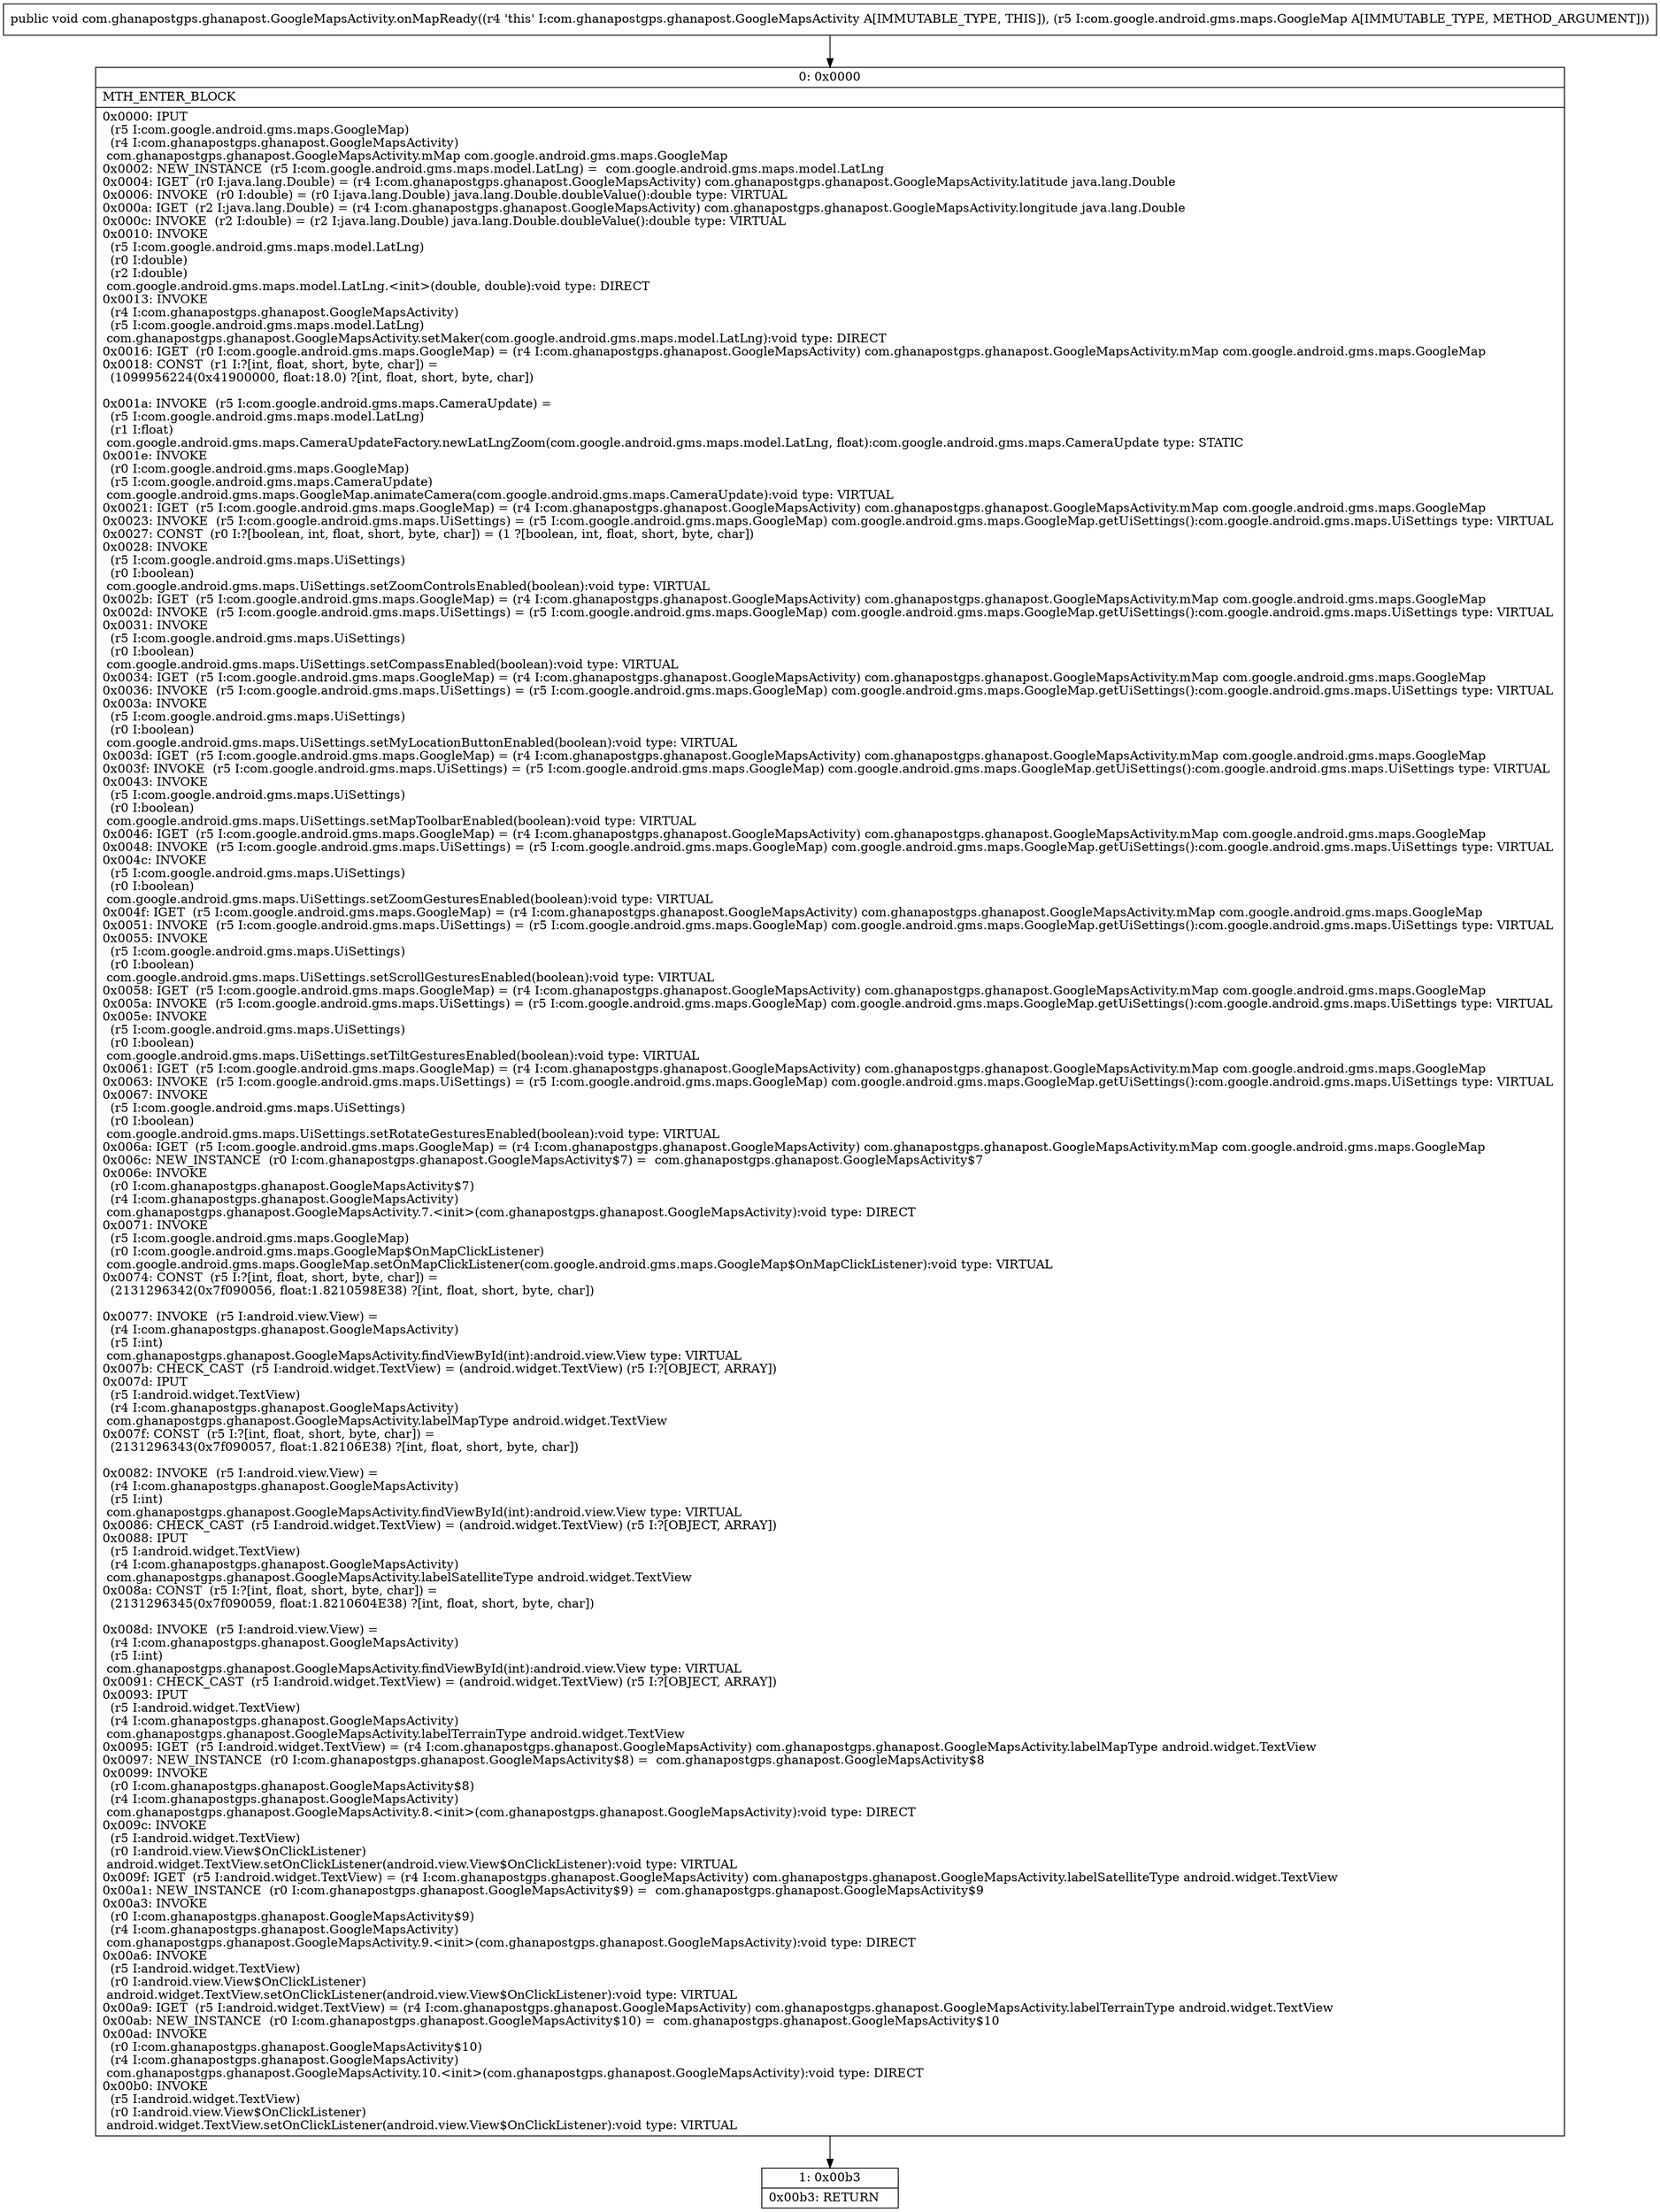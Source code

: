 digraph "CFG forcom.ghanapostgps.ghanapost.GoogleMapsActivity.onMapReady(Lcom\/google\/android\/gms\/maps\/GoogleMap;)V" {
Node_0 [shape=record,label="{0\:\ 0x0000|MTH_ENTER_BLOCK\l|0x0000: IPUT  \l  (r5 I:com.google.android.gms.maps.GoogleMap)\l  (r4 I:com.ghanapostgps.ghanapost.GoogleMapsActivity)\l com.ghanapostgps.ghanapost.GoogleMapsActivity.mMap com.google.android.gms.maps.GoogleMap \l0x0002: NEW_INSTANCE  (r5 I:com.google.android.gms.maps.model.LatLng) =  com.google.android.gms.maps.model.LatLng \l0x0004: IGET  (r0 I:java.lang.Double) = (r4 I:com.ghanapostgps.ghanapost.GoogleMapsActivity) com.ghanapostgps.ghanapost.GoogleMapsActivity.latitude java.lang.Double \l0x0006: INVOKE  (r0 I:double) = (r0 I:java.lang.Double) java.lang.Double.doubleValue():double type: VIRTUAL \l0x000a: IGET  (r2 I:java.lang.Double) = (r4 I:com.ghanapostgps.ghanapost.GoogleMapsActivity) com.ghanapostgps.ghanapost.GoogleMapsActivity.longitude java.lang.Double \l0x000c: INVOKE  (r2 I:double) = (r2 I:java.lang.Double) java.lang.Double.doubleValue():double type: VIRTUAL \l0x0010: INVOKE  \l  (r5 I:com.google.android.gms.maps.model.LatLng)\l  (r0 I:double)\l  (r2 I:double)\l com.google.android.gms.maps.model.LatLng.\<init\>(double, double):void type: DIRECT \l0x0013: INVOKE  \l  (r4 I:com.ghanapostgps.ghanapost.GoogleMapsActivity)\l  (r5 I:com.google.android.gms.maps.model.LatLng)\l com.ghanapostgps.ghanapost.GoogleMapsActivity.setMaker(com.google.android.gms.maps.model.LatLng):void type: DIRECT \l0x0016: IGET  (r0 I:com.google.android.gms.maps.GoogleMap) = (r4 I:com.ghanapostgps.ghanapost.GoogleMapsActivity) com.ghanapostgps.ghanapost.GoogleMapsActivity.mMap com.google.android.gms.maps.GoogleMap \l0x0018: CONST  (r1 I:?[int, float, short, byte, char]) = \l  (1099956224(0x41900000, float:18.0) ?[int, float, short, byte, char])\l \l0x001a: INVOKE  (r5 I:com.google.android.gms.maps.CameraUpdate) = \l  (r5 I:com.google.android.gms.maps.model.LatLng)\l  (r1 I:float)\l com.google.android.gms.maps.CameraUpdateFactory.newLatLngZoom(com.google.android.gms.maps.model.LatLng, float):com.google.android.gms.maps.CameraUpdate type: STATIC \l0x001e: INVOKE  \l  (r0 I:com.google.android.gms.maps.GoogleMap)\l  (r5 I:com.google.android.gms.maps.CameraUpdate)\l com.google.android.gms.maps.GoogleMap.animateCamera(com.google.android.gms.maps.CameraUpdate):void type: VIRTUAL \l0x0021: IGET  (r5 I:com.google.android.gms.maps.GoogleMap) = (r4 I:com.ghanapostgps.ghanapost.GoogleMapsActivity) com.ghanapostgps.ghanapost.GoogleMapsActivity.mMap com.google.android.gms.maps.GoogleMap \l0x0023: INVOKE  (r5 I:com.google.android.gms.maps.UiSettings) = (r5 I:com.google.android.gms.maps.GoogleMap) com.google.android.gms.maps.GoogleMap.getUiSettings():com.google.android.gms.maps.UiSettings type: VIRTUAL \l0x0027: CONST  (r0 I:?[boolean, int, float, short, byte, char]) = (1 ?[boolean, int, float, short, byte, char]) \l0x0028: INVOKE  \l  (r5 I:com.google.android.gms.maps.UiSettings)\l  (r0 I:boolean)\l com.google.android.gms.maps.UiSettings.setZoomControlsEnabled(boolean):void type: VIRTUAL \l0x002b: IGET  (r5 I:com.google.android.gms.maps.GoogleMap) = (r4 I:com.ghanapostgps.ghanapost.GoogleMapsActivity) com.ghanapostgps.ghanapost.GoogleMapsActivity.mMap com.google.android.gms.maps.GoogleMap \l0x002d: INVOKE  (r5 I:com.google.android.gms.maps.UiSettings) = (r5 I:com.google.android.gms.maps.GoogleMap) com.google.android.gms.maps.GoogleMap.getUiSettings():com.google.android.gms.maps.UiSettings type: VIRTUAL \l0x0031: INVOKE  \l  (r5 I:com.google.android.gms.maps.UiSettings)\l  (r0 I:boolean)\l com.google.android.gms.maps.UiSettings.setCompassEnabled(boolean):void type: VIRTUAL \l0x0034: IGET  (r5 I:com.google.android.gms.maps.GoogleMap) = (r4 I:com.ghanapostgps.ghanapost.GoogleMapsActivity) com.ghanapostgps.ghanapost.GoogleMapsActivity.mMap com.google.android.gms.maps.GoogleMap \l0x0036: INVOKE  (r5 I:com.google.android.gms.maps.UiSettings) = (r5 I:com.google.android.gms.maps.GoogleMap) com.google.android.gms.maps.GoogleMap.getUiSettings():com.google.android.gms.maps.UiSettings type: VIRTUAL \l0x003a: INVOKE  \l  (r5 I:com.google.android.gms.maps.UiSettings)\l  (r0 I:boolean)\l com.google.android.gms.maps.UiSettings.setMyLocationButtonEnabled(boolean):void type: VIRTUAL \l0x003d: IGET  (r5 I:com.google.android.gms.maps.GoogleMap) = (r4 I:com.ghanapostgps.ghanapost.GoogleMapsActivity) com.ghanapostgps.ghanapost.GoogleMapsActivity.mMap com.google.android.gms.maps.GoogleMap \l0x003f: INVOKE  (r5 I:com.google.android.gms.maps.UiSettings) = (r5 I:com.google.android.gms.maps.GoogleMap) com.google.android.gms.maps.GoogleMap.getUiSettings():com.google.android.gms.maps.UiSettings type: VIRTUAL \l0x0043: INVOKE  \l  (r5 I:com.google.android.gms.maps.UiSettings)\l  (r0 I:boolean)\l com.google.android.gms.maps.UiSettings.setMapToolbarEnabled(boolean):void type: VIRTUAL \l0x0046: IGET  (r5 I:com.google.android.gms.maps.GoogleMap) = (r4 I:com.ghanapostgps.ghanapost.GoogleMapsActivity) com.ghanapostgps.ghanapost.GoogleMapsActivity.mMap com.google.android.gms.maps.GoogleMap \l0x0048: INVOKE  (r5 I:com.google.android.gms.maps.UiSettings) = (r5 I:com.google.android.gms.maps.GoogleMap) com.google.android.gms.maps.GoogleMap.getUiSettings():com.google.android.gms.maps.UiSettings type: VIRTUAL \l0x004c: INVOKE  \l  (r5 I:com.google.android.gms.maps.UiSettings)\l  (r0 I:boolean)\l com.google.android.gms.maps.UiSettings.setZoomGesturesEnabled(boolean):void type: VIRTUAL \l0x004f: IGET  (r5 I:com.google.android.gms.maps.GoogleMap) = (r4 I:com.ghanapostgps.ghanapost.GoogleMapsActivity) com.ghanapostgps.ghanapost.GoogleMapsActivity.mMap com.google.android.gms.maps.GoogleMap \l0x0051: INVOKE  (r5 I:com.google.android.gms.maps.UiSettings) = (r5 I:com.google.android.gms.maps.GoogleMap) com.google.android.gms.maps.GoogleMap.getUiSettings():com.google.android.gms.maps.UiSettings type: VIRTUAL \l0x0055: INVOKE  \l  (r5 I:com.google.android.gms.maps.UiSettings)\l  (r0 I:boolean)\l com.google.android.gms.maps.UiSettings.setScrollGesturesEnabled(boolean):void type: VIRTUAL \l0x0058: IGET  (r5 I:com.google.android.gms.maps.GoogleMap) = (r4 I:com.ghanapostgps.ghanapost.GoogleMapsActivity) com.ghanapostgps.ghanapost.GoogleMapsActivity.mMap com.google.android.gms.maps.GoogleMap \l0x005a: INVOKE  (r5 I:com.google.android.gms.maps.UiSettings) = (r5 I:com.google.android.gms.maps.GoogleMap) com.google.android.gms.maps.GoogleMap.getUiSettings():com.google.android.gms.maps.UiSettings type: VIRTUAL \l0x005e: INVOKE  \l  (r5 I:com.google.android.gms.maps.UiSettings)\l  (r0 I:boolean)\l com.google.android.gms.maps.UiSettings.setTiltGesturesEnabled(boolean):void type: VIRTUAL \l0x0061: IGET  (r5 I:com.google.android.gms.maps.GoogleMap) = (r4 I:com.ghanapostgps.ghanapost.GoogleMapsActivity) com.ghanapostgps.ghanapost.GoogleMapsActivity.mMap com.google.android.gms.maps.GoogleMap \l0x0063: INVOKE  (r5 I:com.google.android.gms.maps.UiSettings) = (r5 I:com.google.android.gms.maps.GoogleMap) com.google.android.gms.maps.GoogleMap.getUiSettings():com.google.android.gms.maps.UiSettings type: VIRTUAL \l0x0067: INVOKE  \l  (r5 I:com.google.android.gms.maps.UiSettings)\l  (r0 I:boolean)\l com.google.android.gms.maps.UiSettings.setRotateGesturesEnabled(boolean):void type: VIRTUAL \l0x006a: IGET  (r5 I:com.google.android.gms.maps.GoogleMap) = (r4 I:com.ghanapostgps.ghanapost.GoogleMapsActivity) com.ghanapostgps.ghanapost.GoogleMapsActivity.mMap com.google.android.gms.maps.GoogleMap \l0x006c: NEW_INSTANCE  (r0 I:com.ghanapostgps.ghanapost.GoogleMapsActivity$7) =  com.ghanapostgps.ghanapost.GoogleMapsActivity$7 \l0x006e: INVOKE  \l  (r0 I:com.ghanapostgps.ghanapost.GoogleMapsActivity$7)\l  (r4 I:com.ghanapostgps.ghanapost.GoogleMapsActivity)\l com.ghanapostgps.ghanapost.GoogleMapsActivity.7.\<init\>(com.ghanapostgps.ghanapost.GoogleMapsActivity):void type: DIRECT \l0x0071: INVOKE  \l  (r5 I:com.google.android.gms.maps.GoogleMap)\l  (r0 I:com.google.android.gms.maps.GoogleMap$OnMapClickListener)\l com.google.android.gms.maps.GoogleMap.setOnMapClickListener(com.google.android.gms.maps.GoogleMap$OnMapClickListener):void type: VIRTUAL \l0x0074: CONST  (r5 I:?[int, float, short, byte, char]) = \l  (2131296342(0x7f090056, float:1.8210598E38) ?[int, float, short, byte, char])\l \l0x0077: INVOKE  (r5 I:android.view.View) = \l  (r4 I:com.ghanapostgps.ghanapost.GoogleMapsActivity)\l  (r5 I:int)\l com.ghanapostgps.ghanapost.GoogleMapsActivity.findViewById(int):android.view.View type: VIRTUAL \l0x007b: CHECK_CAST  (r5 I:android.widget.TextView) = (android.widget.TextView) (r5 I:?[OBJECT, ARRAY]) \l0x007d: IPUT  \l  (r5 I:android.widget.TextView)\l  (r4 I:com.ghanapostgps.ghanapost.GoogleMapsActivity)\l com.ghanapostgps.ghanapost.GoogleMapsActivity.labelMapType android.widget.TextView \l0x007f: CONST  (r5 I:?[int, float, short, byte, char]) = \l  (2131296343(0x7f090057, float:1.82106E38) ?[int, float, short, byte, char])\l \l0x0082: INVOKE  (r5 I:android.view.View) = \l  (r4 I:com.ghanapostgps.ghanapost.GoogleMapsActivity)\l  (r5 I:int)\l com.ghanapostgps.ghanapost.GoogleMapsActivity.findViewById(int):android.view.View type: VIRTUAL \l0x0086: CHECK_CAST  (r5 I:android.widget.TextView) = (android.widget.TextView) (r5 I:?[OBJECT, ARRAY]) \l0x0088: IPUT  \l  (r5 I:android.widget.TextView)\l  (r4 I:com.ghanapostgps.ghanapost.GoogleMapsActivity)\l com.ghanapostgps.ghanapost.GoogleMapsActivity.labelSatelliteType android.widget.TextView \l0x008a: CONST  (r5 I:?[int, float, short, byte, char]) = \l  (2131296345(0x7f090059, float:1.8210604E38) ?[int, float, short, byte, char])\l \l0x008d: INVOKE  (r5 I:android.view.View) = \l  (r4 I:com.ghanapostgps.ghanapost.GoogleMapsActivity)\l  (r5 I:int)\l com.ghanapostgps.ghanapost.GoogleMapsActivity.findViewById(int):android.view.View type: VIRTUAL \l0x0091: CHECK_CAST  (r5 I:android.widget.TextView) = (android.widget.TextView) (r5 I:?[OBJECT, ARRAY]) \l0x0093: IPUT  \l  (r5 I:android.widget.TextView)\l  (r4 I:com.ghanapostgps.ghanapost.GoogleMapsActivity)\l com.ghanapostgps.ghanapost.GoogleMapsActivity.labelTerrainType android.widget.TextView \l0x0095: IGET  (r5 I:android.widget.TextView) = (r4 I:com.ghanapostgps.ghanapost.GoogleMapsActivity) com.ghanapostgps.ghanapost.GoogleMapsActivity.labelMapType android.widget.TextView \l0x0097: NEW_INSTANCE  (r0 I:com.ghanapostgps.ghanapost.GoogleMapsActivity$8) =  com.ghanapostgps.ghanapost.GoogleMapsActivity$8 \l0x0099: INVOKE  \l  (r0 I:com.ghanapostgps.ghanapost.GoogleMapsActivity$8)\l  (r4 I:com.ghanapostgps.ghanapost.GoogleMapsActivity)\l com.ghanapostgps.ghanapost.GoogleMapsActivity.8.\<init\>(com.ghanapostgps.ghanapost.GoogleMapsActivity):void type: DIRECT \l0x009c: INVOKE  \l  (r5 I:android.widget.TextView)\l  (r0 I:android.view.View$OnClickListener)\l android.widget.TextView.setOnClickListener(android.view.View$OnClickListener):void type: VIRTUAL \l0x009f: IGET  (r5 I:android.widget.TextView) = (r4 I:com.ghanapostgps.ghanapost.GoogleMapsActivity) com.ghanapostgps.ghanapost.GoogleMapsActivity.labelSatelliteType android.widget.TextView \l0x00a1: NEW_INSTANCE  (r0 I:com.ghanapostgps.ghanapost.GoogleMapsActivity$9) =  com.ghanapostgps.ghanapost.GoogleMapsActivity$9 \l0x00a3: INVOKE  \l  (r0 I:com.ghanapostgps.ghanapost.GoogleMapsActivity$9)\l  (r4 I:com.ghanapostgps.ghanapost.GoogleMapsActivity)\l com.ghanapostgps.ghanapost.GoogleMapsActivity.9.\<init\>(com.ghanapostgps.ghanapost.GoogleMapsActivity):void type: DIRECT \l0x00a6: INVOKE  \l  (r5 I:android.widget.TextView)\l  (r0 I:android.view.View$OnClickListener)\l android.widget.TextView.setOnClickListener(android.view.View$OnClickListener):void type: VIRTUAL \l0x00a9: IGET  (r5 I:android.widget.TextView) = (r4 I:com.ghanapostgps.ghanapost.GoogleMapsActivity) com.ghanapostgps.ghanapost.GoogleMapsActivity.labelTerrainType android.widget.TextView \l0x00ab: NEW_INSTANCE  (r0 I:com.ghanapostgps.ghanapost.GoogleMapsActivity$10) =  com.ghanapostgps.ghanapost.GoogleMapsActivity$10 \l0x00ad: INVOKE  \l  (r0 I:com.ghanapostgps.ghanapost.GoogleMapsActivity$10)\l  (r4 I:com.ghanapostgps.ghanapost.GoogleMapsActivity)\l com.ghanapostgps.ghanapost.GoogleMapsActivity.10.\<init\>(com.ghanapostgps.ghanapost.GoogleMapsActivity):void type: DIRECT \l0x00b0: INVOKE  \l  (r5 I:android.widget.TextView)\l  (r0 I:android.view.View$OnClickListener)\l android.widget.TextView.setOnClickListener(android.view.View$OnClickListener):void type: VIRTUAL \l}"];
Node_1 [shape=record,label="{1\:\ 0x00b3|0x00b3: RETURN   \l}"];
MethodNode[shape=record,label="{public void com.ghanapostgps.ghanapost.GoogleMapsActivity.onMapReady((r4 'this' I:com.ghanapostgps.ghanapost.GoogleMapsActivity A[IMMUTABLE_TYPE, THIS]), (r5 I:com.google.android.gms.maps.GoogleMap A[IMMUTABLE_TYPE, METHOD_ARGUMENT])) }"];
MethodNode -> Node_0;
Node_0 -> Node_1;
}

